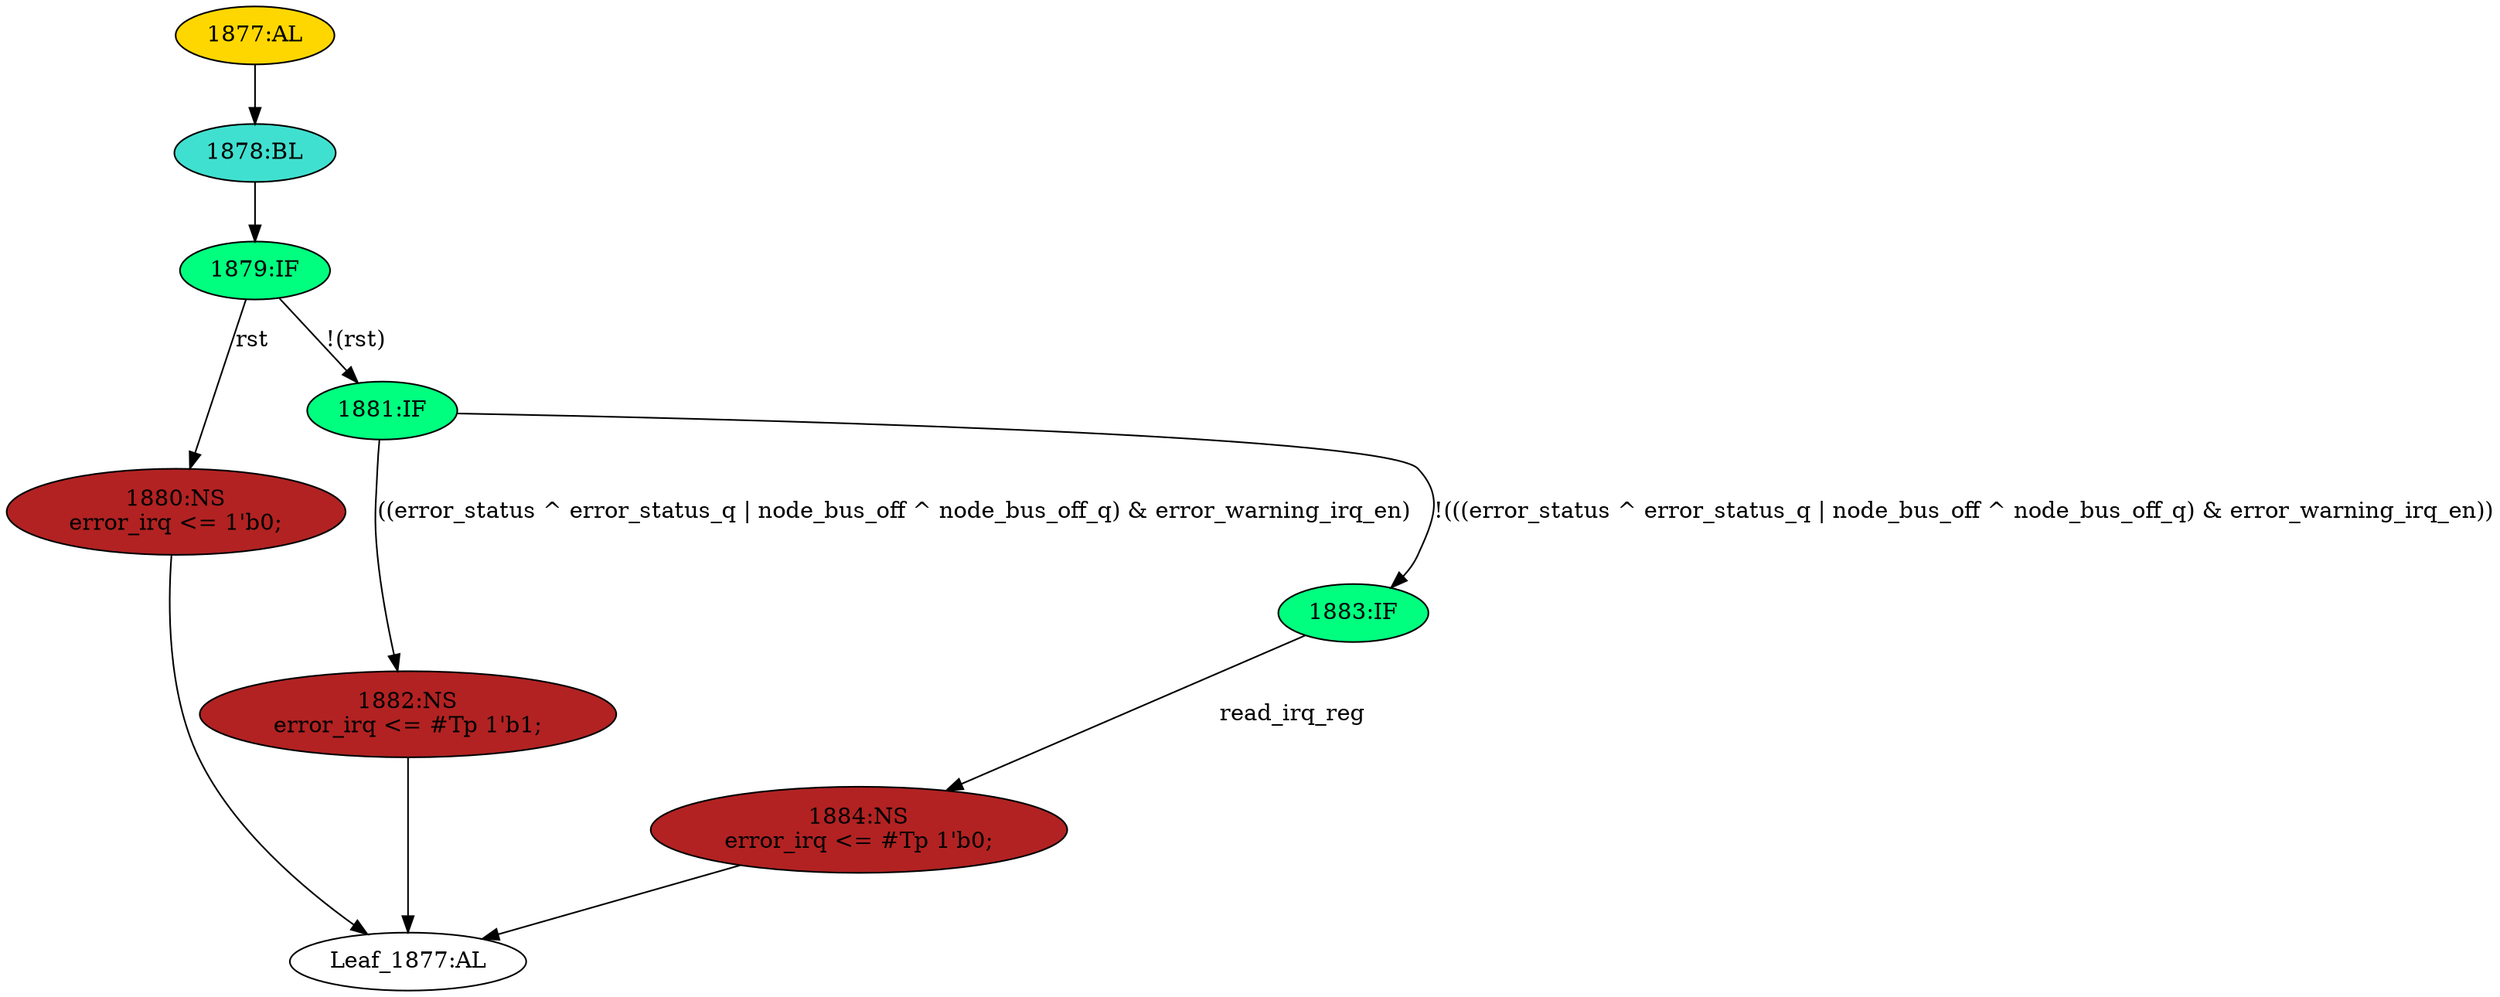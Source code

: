 strict digraph "" {
	node [label="\N"];
	"1877:AL"	 [ast="<pyverilog.vparser.ast.Always object at 0x7fd773299590>",
		clk_sens=True,
		fillcolor=gold,
		label="1877:AL",
		sens="['clk', 'rst']",
		statements="[]",
		style=filled,
		typ=Always,
		use_var="['read_irq_reg', 'error_warning_irq_en', 'error_status', 'rst', 'error_status_q', 'node_bus_off_q', 'node_bus_off']"];
	"1878:BL"	 [ast="<pyverilog.vparser.ast.Block object at 0x7fd773299710>",
		fillcolor=turquoise,
		label="1878:BL",
		statements="[]",
		style=filled,
		typ=Block];
	"1877:AL" -> "1878:BL"	 [cond="[]",
		lineno=None];
	"Leaf_1877:AL"	 [def_var="['error_irq']",
		label="Leaf_1877:AL"];
	"1884:NS"	 [ast="<pyverilog.vparser.ast.NonblockingSubstitution object at 0x7fd773299810>",
		fillcolor=firebrick,
		label="1884:NS
error_irq <= #Tp 1'b0;",
		statements="[<pyverilog.vparser.ast.NonblockingSubstitution object at 0x7fd773299810>]",
		style=filled,
		typ=NonblockingSubstitution];
	"1884:NS" -> "Leaf_1877:AL"	 [cond="[]",
		lineno=None];
	"1879:IF"	 [ast="<pyverilog.vparser.ast.IfStatement object at 0x7fd773299750>",
		fillcolor=springgreen,
		label="1879:IF",
		statements="[]",
		style=filled,
		typ=IfStatement];
	"1878:BL" -> "1879:IF"	 [cond="[]",
		lineno=None];
	"1882:NS"	 [ast="<pyverilog.vparser.ast.NonblockingSubstitution object at 0x7fd773299a10>",
		fillcolor=firebrick,
		label="1882:NS
error_irq <= #Tp 1'b1;",
		statements="[<pyverilog.vparser.ast.NonblockingSubstitution object at 0x7fd773299a10>]",
		style=filled,
		typ=NonblockingSubstitution];
	"1882:NS" -> "Leaf_1877:AL"	 [cond="[]",
		lineno=None];
	"1880:NS"	 [ast="<pyverilog.vparser.ast.NonblockingSubstitution object at 0x7fd773299e10>",
		fillcolor=firebrick,
		label="1880:NS
error_irq <= 1'b0;",
		statements="[<pyverilog.vparser.ast.NonblockingSubstitution object at 0x7fd773299e10>]",
		style=filled,
		typ=NonblockingSubstitution];
	"1880:NS" -> "Leaf_1877:AL"	 [cond="[]",
		lineno=None];
	"1879:IF" -> "1880:NS"	 [cond="['rst']",
		label=rst,
		lineno=1879];
	"1881:IF"	 [ast="<pyverilog.vparser.ast.IfStatement object at 0x7fd773299790>",
		fillcolor=springgreen,
		label="1881:IF",
		statements="[]",
		style=filled,
		typ=IfStatement];
	"1879:IF" -> "1881:IF"	 [cond="['rst']",
		label="!(rst)",
		lineno=1879];
	"1883:IF"	 [ast="<pyverilog.vparser.ast.IfStatement object at 0x7fd7732997d0>",
		fillcolor=springgreen,
		label="1883:IF",
		statements="[]",
		style=filled,
		typ=IfStatement];
	"1883:IF" -> "1884:NS"	 [cond="['read_irq_reg']",
		label=read_irq_reg,
		lineno=1883];
	"1881:IF" -> "1882:NS"	 [cond="['error_status', 'error_status_q', 'node_bus_off', 'node_bus_off_q', 'error_warning_irq_en']",
		label="((error_status ^ error_status_q | node_bus_off ^ node_bus_off_q) & error_warning_irq_en)",
		lineno=1881];
	"1881:IF" -> "1883:IF"	 [cond="['error_status', 'error_status_q', 'node_bus_off', 'node_bus_off_q', 'error_warning_irq_en']",
		label="!(((error_status ^ error_status_q | node_bus_off ^ node_bus_off_q) & error_warning_irq_en))",
		lineno=1881];
}
